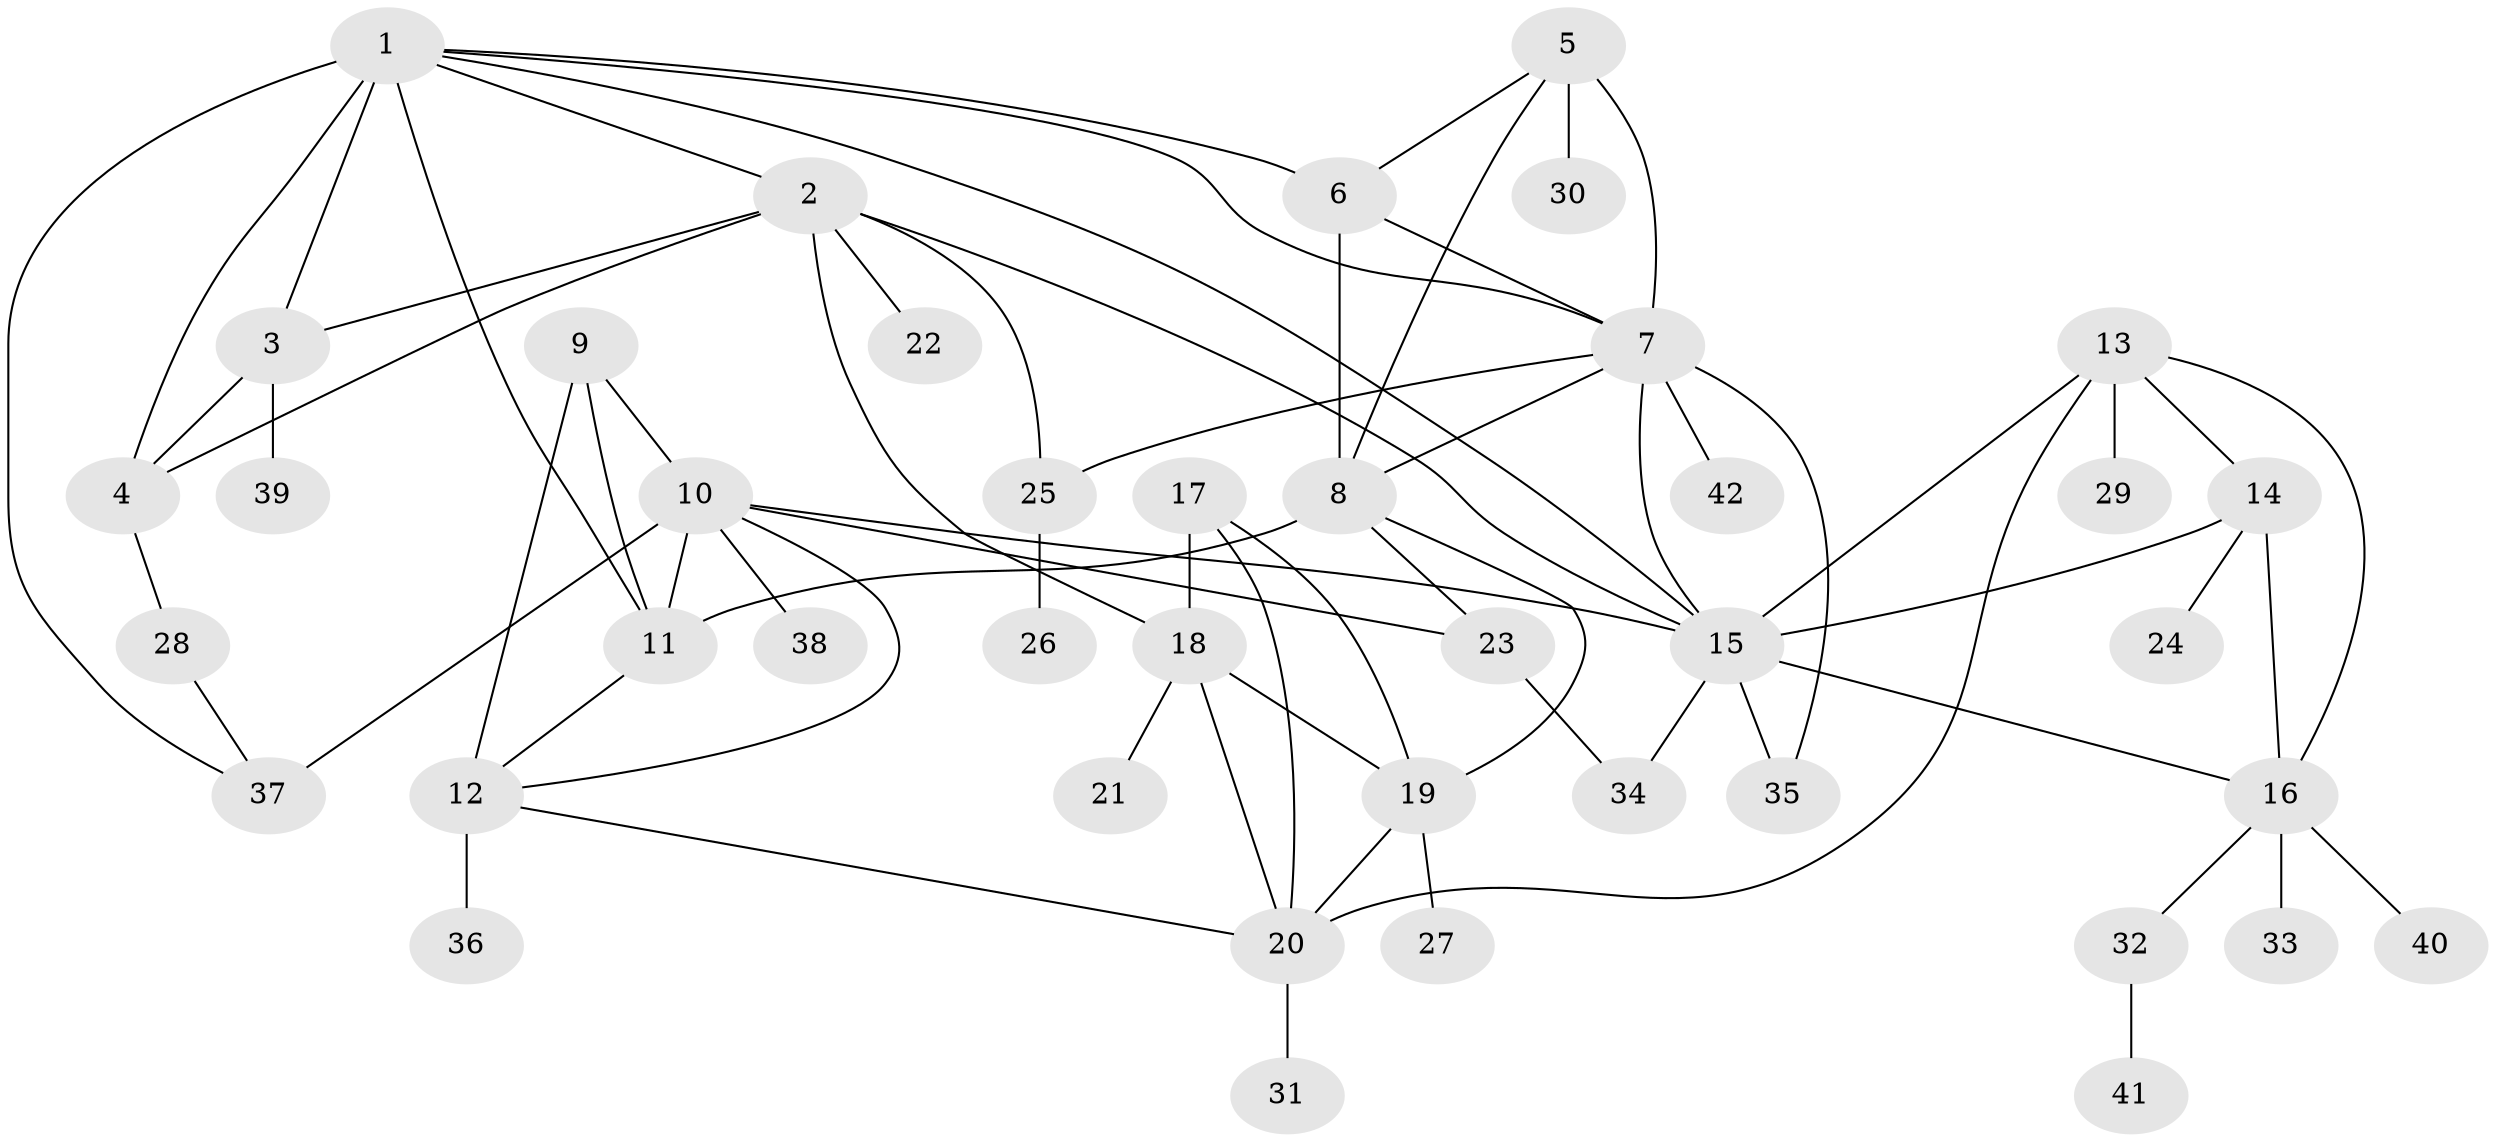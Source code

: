 // original degree distribution, {7: 0.060240963855421686, 8: 0.012048192771084338, 5: 0.03614457831325301, 6: 0.04819277108433735, 3: 0.060240963855421686, 9: 0.024096385542168676, 11: 0.012048192771084338, 4: 0.03614457831325301, 10: 0.012048192771084338, 2: 0.1927710843373494, 1: 0.5060240963855421}
// Generated by graph-tools (version 1.1) at 2025/37/03/09/25 02:37:41]
// undirected, 42 vertices, 70 edges
graph export_dot {
graph [start="1"]
  node [color=gray90,style=filled];
  1;
  2;
  3;
  4;
  5;
  6;
  7;
  8;
  9;
  10;
  11;
  12;
  13;
  14;
  15;
  16;
  17;
  18;
  19;
  20;
  21;
  22;
  23;
  24;
  25;
  26;
  27;
  28;
  29;
  30;
  31;
  32;
  33;
  34;
  35;
  36;
  37;
  38;
  39;
  40;
  41;
  42;
  1 -- 2 [weight=1.0];
  1 -- 3 [weight=1.0];
  1 -- 4 [weight=1.0];
  1 -- 6 [weight=1.0];
  1 -- 7 [weight=1.0];
  1 -- 11 [weight=2.0];
  1 -- 15 [weight=1.0];
  1 -- 37 [weight=1.0];
  2 -- 3 [weight=1.0];
  2 -- 4 [weight=1.0];
  2 -- 15 [weight=1.0];
  2 -- 18 [weight=1.0];
  2 -- 22 [weight=1.0];
  2 -- 25 [weight=1.0];
  3 -- 4 [weight=1.0];
  3 -- 39 [weight=1.0];
  4 -- 28 [weight=1.0];
  5 -- 6 [weight=1.0];
  5 -- 7 [weight=1.0];
  5 -- 8 [weight=1.0];
  5 -- 30 [weight=2.0];
  6 -- 7 [weight=1.0];
  6 -- 8 [weight=5.0];
  7 -- 8 [weight=1.0];
  7 -- 15 [weight=1.0];
  7 -- 25 [weight=1.0];
  7 -- 35 [weight=1.0];
  7 -- 42 [weight=1.0];
  8 -- 11 [weight=1.0];
  8 -- 19 [weight=1.0];
  8 -- 23 [weight=1.0];
  9 -- 10 [weight=1.0];
  9 -- 11 [weight=1.0];
  9 -- 12 [weight=4.0];
  10 -- 11 [weight=1.0];
  10 -- 12 [weight=1.0];
  10 -- 15 [weight=1.0];
  10 -- 23 [weight=1.0];
  10 -- 37 [weight=2.0];
  10 -- 38 [weight=1.0];
  11 -- 12 [weight=1.0];
  12 -- 20 [weight=1.0];
  12 -- 36 [weight=1.0];
  13 -- 14 [weight=1.0];
  13 -- 15 [weight=1.0];
  13 -- 16 [weight=1.0];
  13 -- 20 [weight=1.0];
  13 -- 29 [weight=1.0];
  14 -- 15 [weight=1.0];
  14 -- 16 [weight=1.0];
  14 -- 24 [weight=1.0];
  15 -- 16 [weight=1.0];
  15 -- 34 [weight=1.0];
  15 -- 35 [weight=1.0];
  16 -- 32 [weight=1.0];
  16 -- 33 [weight=1.0];
  16 -- 40 [weight=1.0];
  17 -- 18 [weight=1.0];
  17 -- 19 [weight=1.0];
  17 -- 20 [weight=1.0];
  18 -- 19 [weight=1.0];
  18 -- 20 [weight=1.0];
  18 -- 21 [weight=1.0];
  19 -- 20 [weight=1.0];
  19 -- 27 [weight=1.0];
  20 -- 31 [weight=1.0];
  23 -- 34 [weight=1.0];
  25 -- 26 [weight=3.0];
  28 -- 37 [weight=1.0];
  32 -- 41 [weight=1.0];
}
